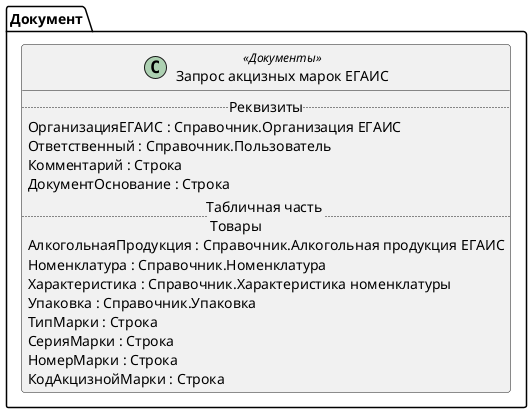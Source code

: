﻿@startuml ЗапросАкцизныхМарокЕГАИС
'!include templates.wsd
'..\include templates.wsd
class Документ.ЗапросАкцизныхМарокЕГАИС as "Запрос акцизных марок ЕГАИС" <<Документы>>
{
..Реквизиты..
ОрганизацияЕГАИС : Справочник.Организация ЕГАИС
Ответственный : Справочник.Пользователь
Комментарий : Строка
ДокументОснование : Строка
..Табличная часть \n Товары..
АлкогольнаяПродукция : Справочник.Алкогольная продукция ЕГАИС
Номенклатура : Справочник.Номенклатура
Характеристика : Справочник.Характеристика номенклатуры
Упаковка : Справочник.Упаковка
ТипМарки : Строка
СерияМарки : Строка
НомерМарки : Строка
КодАкцизнойМарки : Строка
}
@enduml
